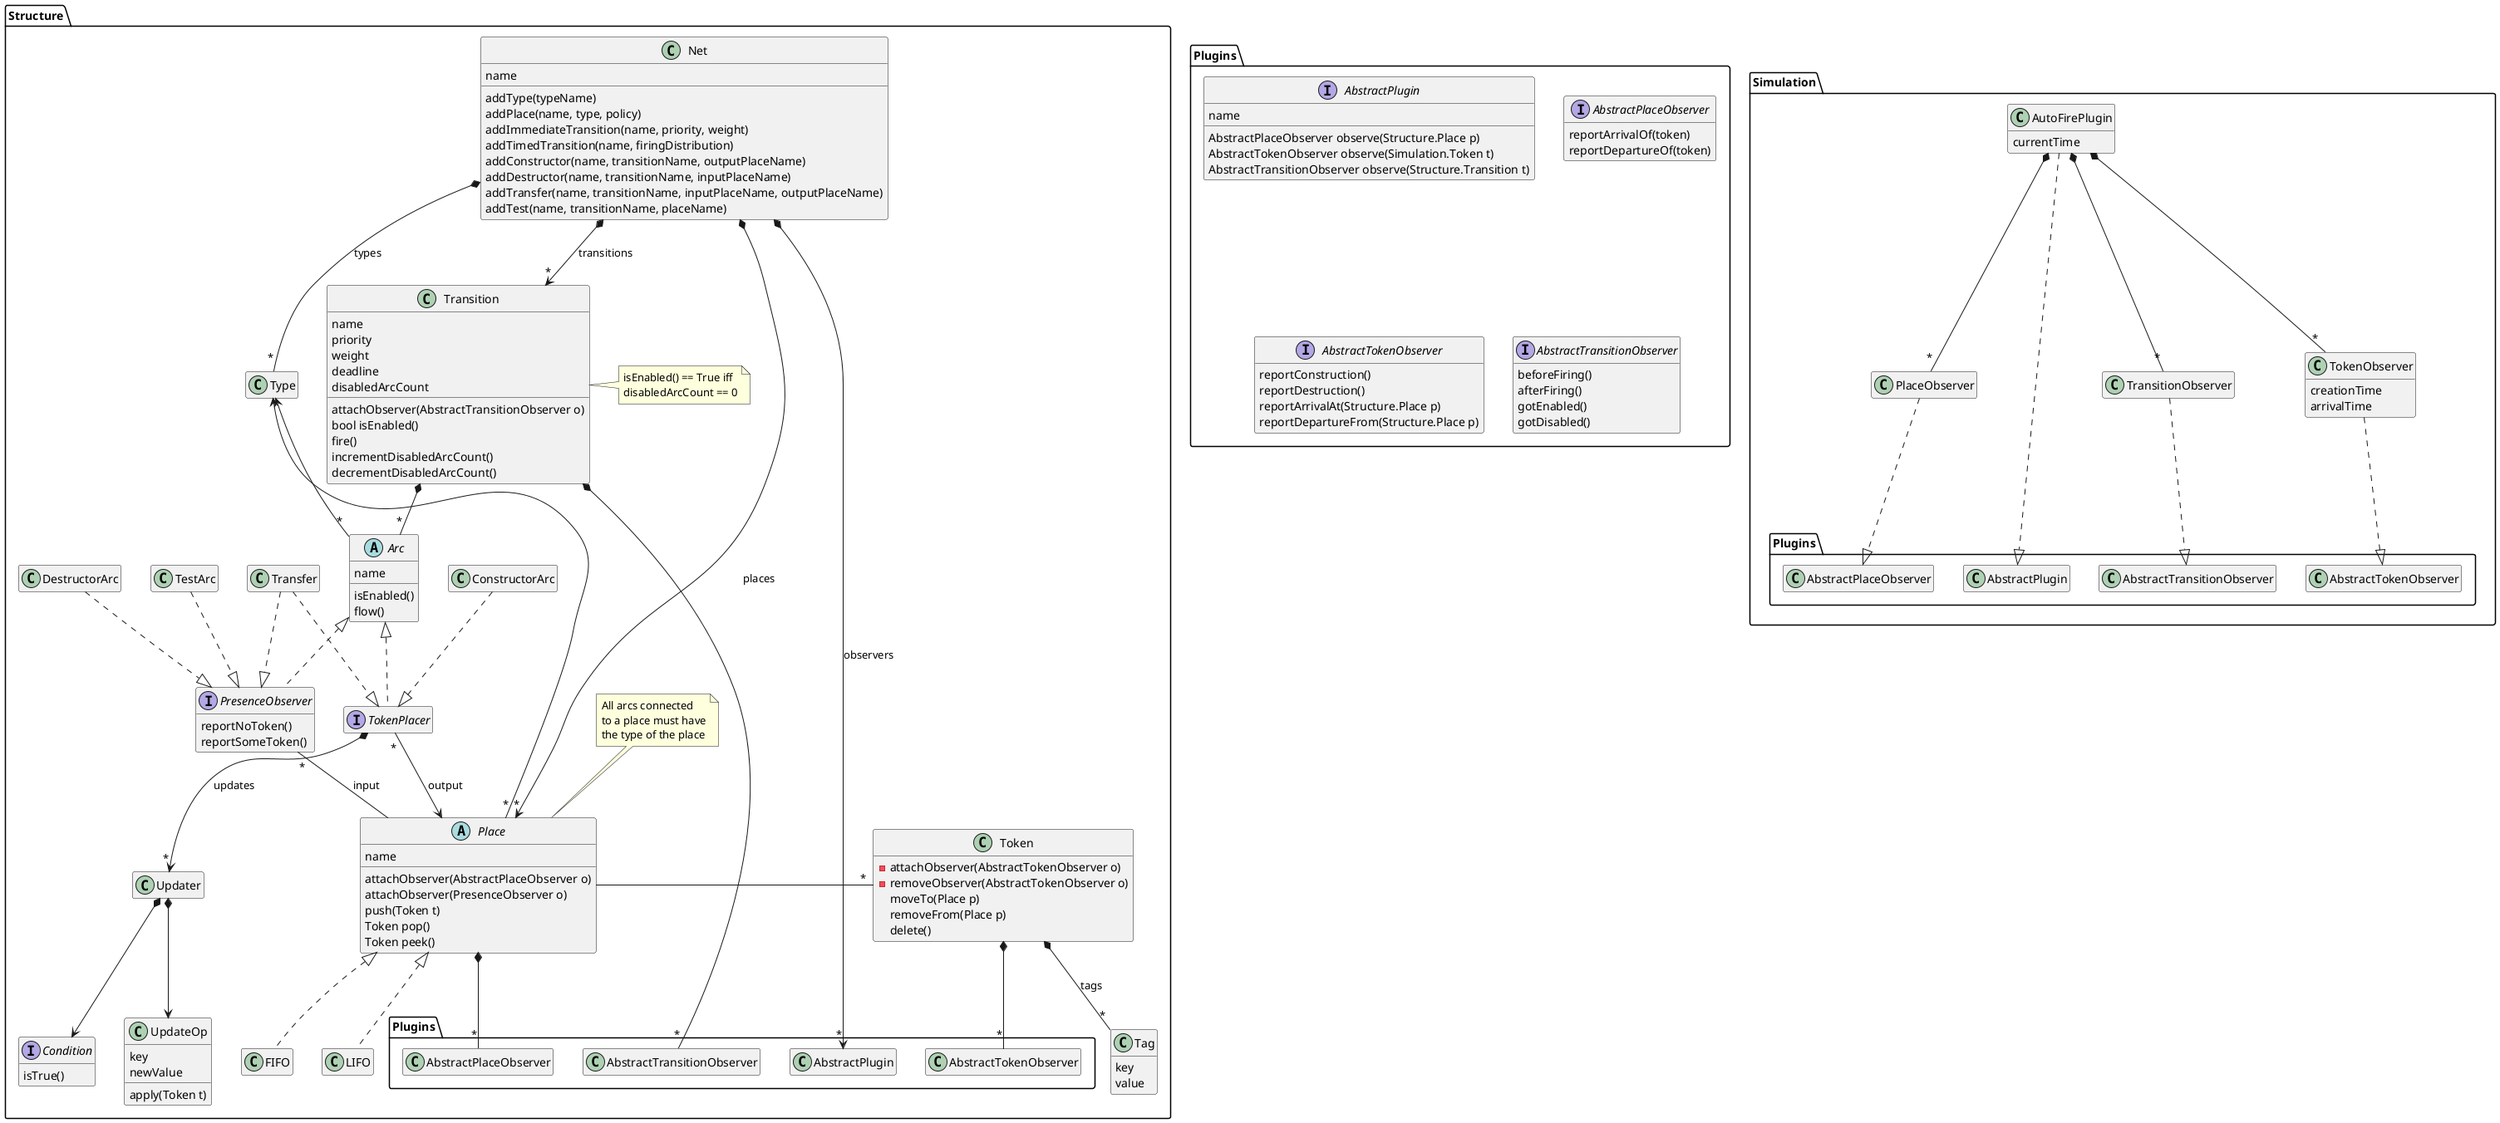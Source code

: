 @startuml
hide empty members

namespace Structure {

class Net {
    name
    addType(typeName)
    addPlace(name, type, policy)
    addImmediateTransition(name, priority, weight)
    addTimedTransition(name, firingDistribution)
    addConstructor(name, transitionName, outputPlaceName)
    addDestructor(name, transitionName, inputPlaceName)
    addTransfer(name, transitionName, inputPlaceName, outputPlaceName)
    addTest(name, transitionName, placeName)
}

abstract class Place {
    name
    attachObserver(AbstractPlaceObserver o)
    attachObserver(PresenceObserver o)
    push(Token t)
    Token pop()
    Token peek()
}

note as placeNote
All arcs connected
to a place must have
the type of the place
end note
placeNote .. Place

class Transition{
    name
    priority
    weight
    deadline
    disabledArcCount
    attachObserver(AbstractTransitionObserver o)
    bool isEnabled()
    fire()
    incrementDisabledArcCount()
    decrementDisabledArcCount()
}
note right
isEnabled() == True iff
disabledArcCount == 0
end note

interface Condition{
    isTrue()
}

class UpdateOp {
    key
    newValue
    apply(Token t)
}

abstract class Arc {
    name
    isEnabled()
    flow()
}

class Token {
    -attachObserver(AbstractTokenObserver o)
    -removeObserver(AbstractTokenObserver o)
    moveTo(Place p)
    removeFrom(Place p)
    delete()
}
class Tag{
    key
    value
}

interface TokenPlacer

interface PresenceObserver {
    reportNoToken()
    reportSomeToken()
}

Net *-- "*" Type: types
Net *--> "*" Place: places
Net *--> "*" Transition: transitions
Net *--> "*" Plugins.AbstractPlugin: observers
Type <-- "*" Arc
Type <-- "*" Place
Place -l- "*" Token
Token *-- "*" Plugins.AbstractTokenObserver
Token *-- "*" Tag : tags
Place *-- "*" Plugins.AbstractPlaceObserver
TokenPlacer .u.|> Arc
PresenceObserver .u.|> Arc
Transition *-- "*" Arc
Transition *-- "*" Plugins.AbstractTransitionObserver
PresenceObserver "*" -- Place : input
TestArc .d.|> PresenceObserver
ConstructorArc .d.|> TokenPlacer
DestructorArc .d.|> PresenceObserver
TokenPlacer "*" --> Place : output
Transfer  .d.|> TokenPlacer
Transfer  .d.|> PresenceObserver
FIFO .u.|> Place
LIFO .u.|> Place
TokenPlacer *--> "*" Updater : updates
Updater *--> Condition
Updater *--> UpdateOp


}

namespace Simulation {
class AutoFirePlugin{
    currentTime
}

class TransitionObserver

class TokenObserver {
    creationTime
    arrivalTime
}
Simulation.AutoFirePlugin *-- "*" TransitionObserver
Simulation.AutoFirePlugin *-- "*" TokenObserver
Simulation.AutoFirePlugin *-- "*" PlaceObserver
Simulation.AutoFirePlugin ..|> Plugins.AbstractPlugin
TransitionObserver ..|> Plugins.AbstractTransitionObserver
TokenObserver ..|> Plugins.AbstractTokenObserver
PlaceObserver ..|> Plugins.AbstractPlaceObserver
}

namespace Plugins {
interface AbstractPlugin {
    name
    AbstractPlaceObserver observe(Structure.Place p)
    AbstractTokenObserver observe(Simulation.Token t)
    AbstractTransitionObserver observe(Structure.Transition t)
}
interface AbstractPlaceObserver{
    reportArrivalOf(token)
    reportDepartureOf(token)
}
interface AbstractTokenObserver{
    reportConstruction()
    reportDestruction()
    reportArrivalAt(Structure.Place p)
    reportDepartureFrom(Structure.Place p)
}
interface AbstractTransitionObserver{
    beforeFiring()
    afterFiring()
    gotEnabled()
    gotDisabled()
}

}
@enduml